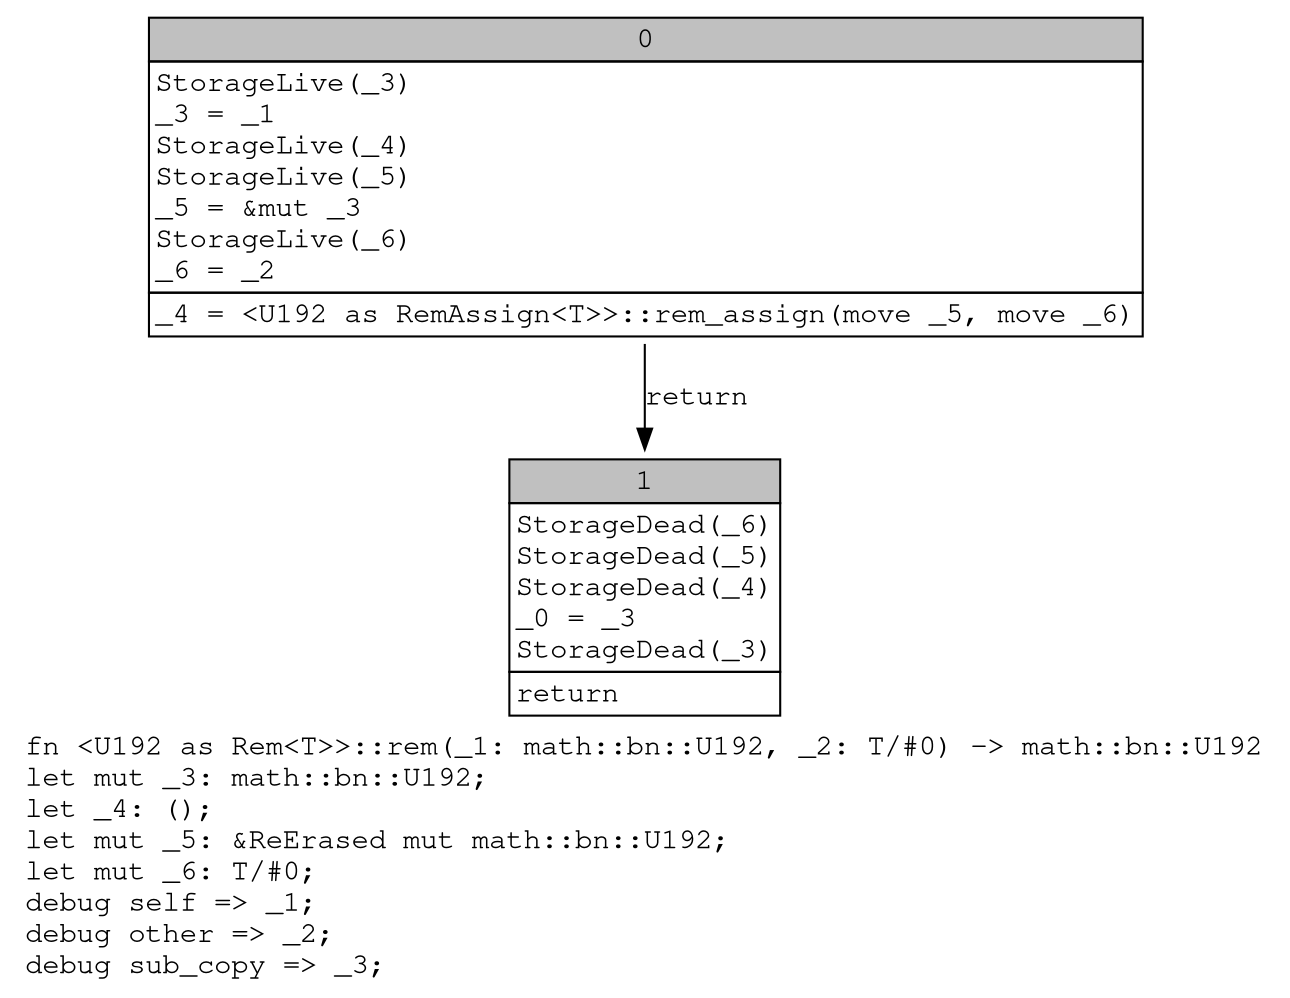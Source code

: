 digraph Mir_0_14614 {
    graph [fontname="Courier, monospace"];
    node [fontname="Courier, monospace"];
    edge [fontname="Courier, monospace"];
    label=<fn &lt;U192 as Rem&lt;T&gt;&gt;::rem(_1: math::bn::U192, _2: T/#0) -&gt; math::bn::U192<br align="left"/>let mut _3: math::bn::U192;<br align="left"/>let _4: ();<br align="left"/>let mut _5: &amp;ReErased mut math::bn::U192;<br align="left"/>let mut _6: T/#0;<br align="left"/>debug self =&gt; _1;<br align="left"/>debug other =&gt; _2;<br align="left"/>debug sub_copy =&gt; _3;<br align="left"/>>;
    bb0__0_14614 [shape="none", label=<<table border="0" cellborder="1" cellspacing="0"><tr><td bgcolor="gray" align="center" colspan="1">0</td></tr><tr><td align="left" balign="left">StorageLive(_3)<br/>_3 = _1<br/>StorageLive(_4)<br/>StorageLive(_5)<br/>_5 = &amp;mut _3<br/>StorageLive(_6)<br/>_6 = _2<br/></td></tr><tr><td align="left">_4 = &lt;U192 as RemAssign&lt;T&gt;&gt;::rem_assign(move _5, move _6)</td></tr></table>>];
    bb1__0_14614 [shape="none", label=<<table border="0" cellborder="1" cellspacing="0"><tr><td bgcolor="gray" align="center" colspan="1">1</td></tr><tr><td align="left" balign="left">StorageDead(_6)<br/>StorageDead(_5)<br/>StorageDead(_4)<br/>_0 = _3<br/>StorageDead(_3)<br/></td></tr><tr><td align="left">return</td></tr></table>>];
    bb0__0_14614 -> bb1__0_14614 [label="return"];
}
